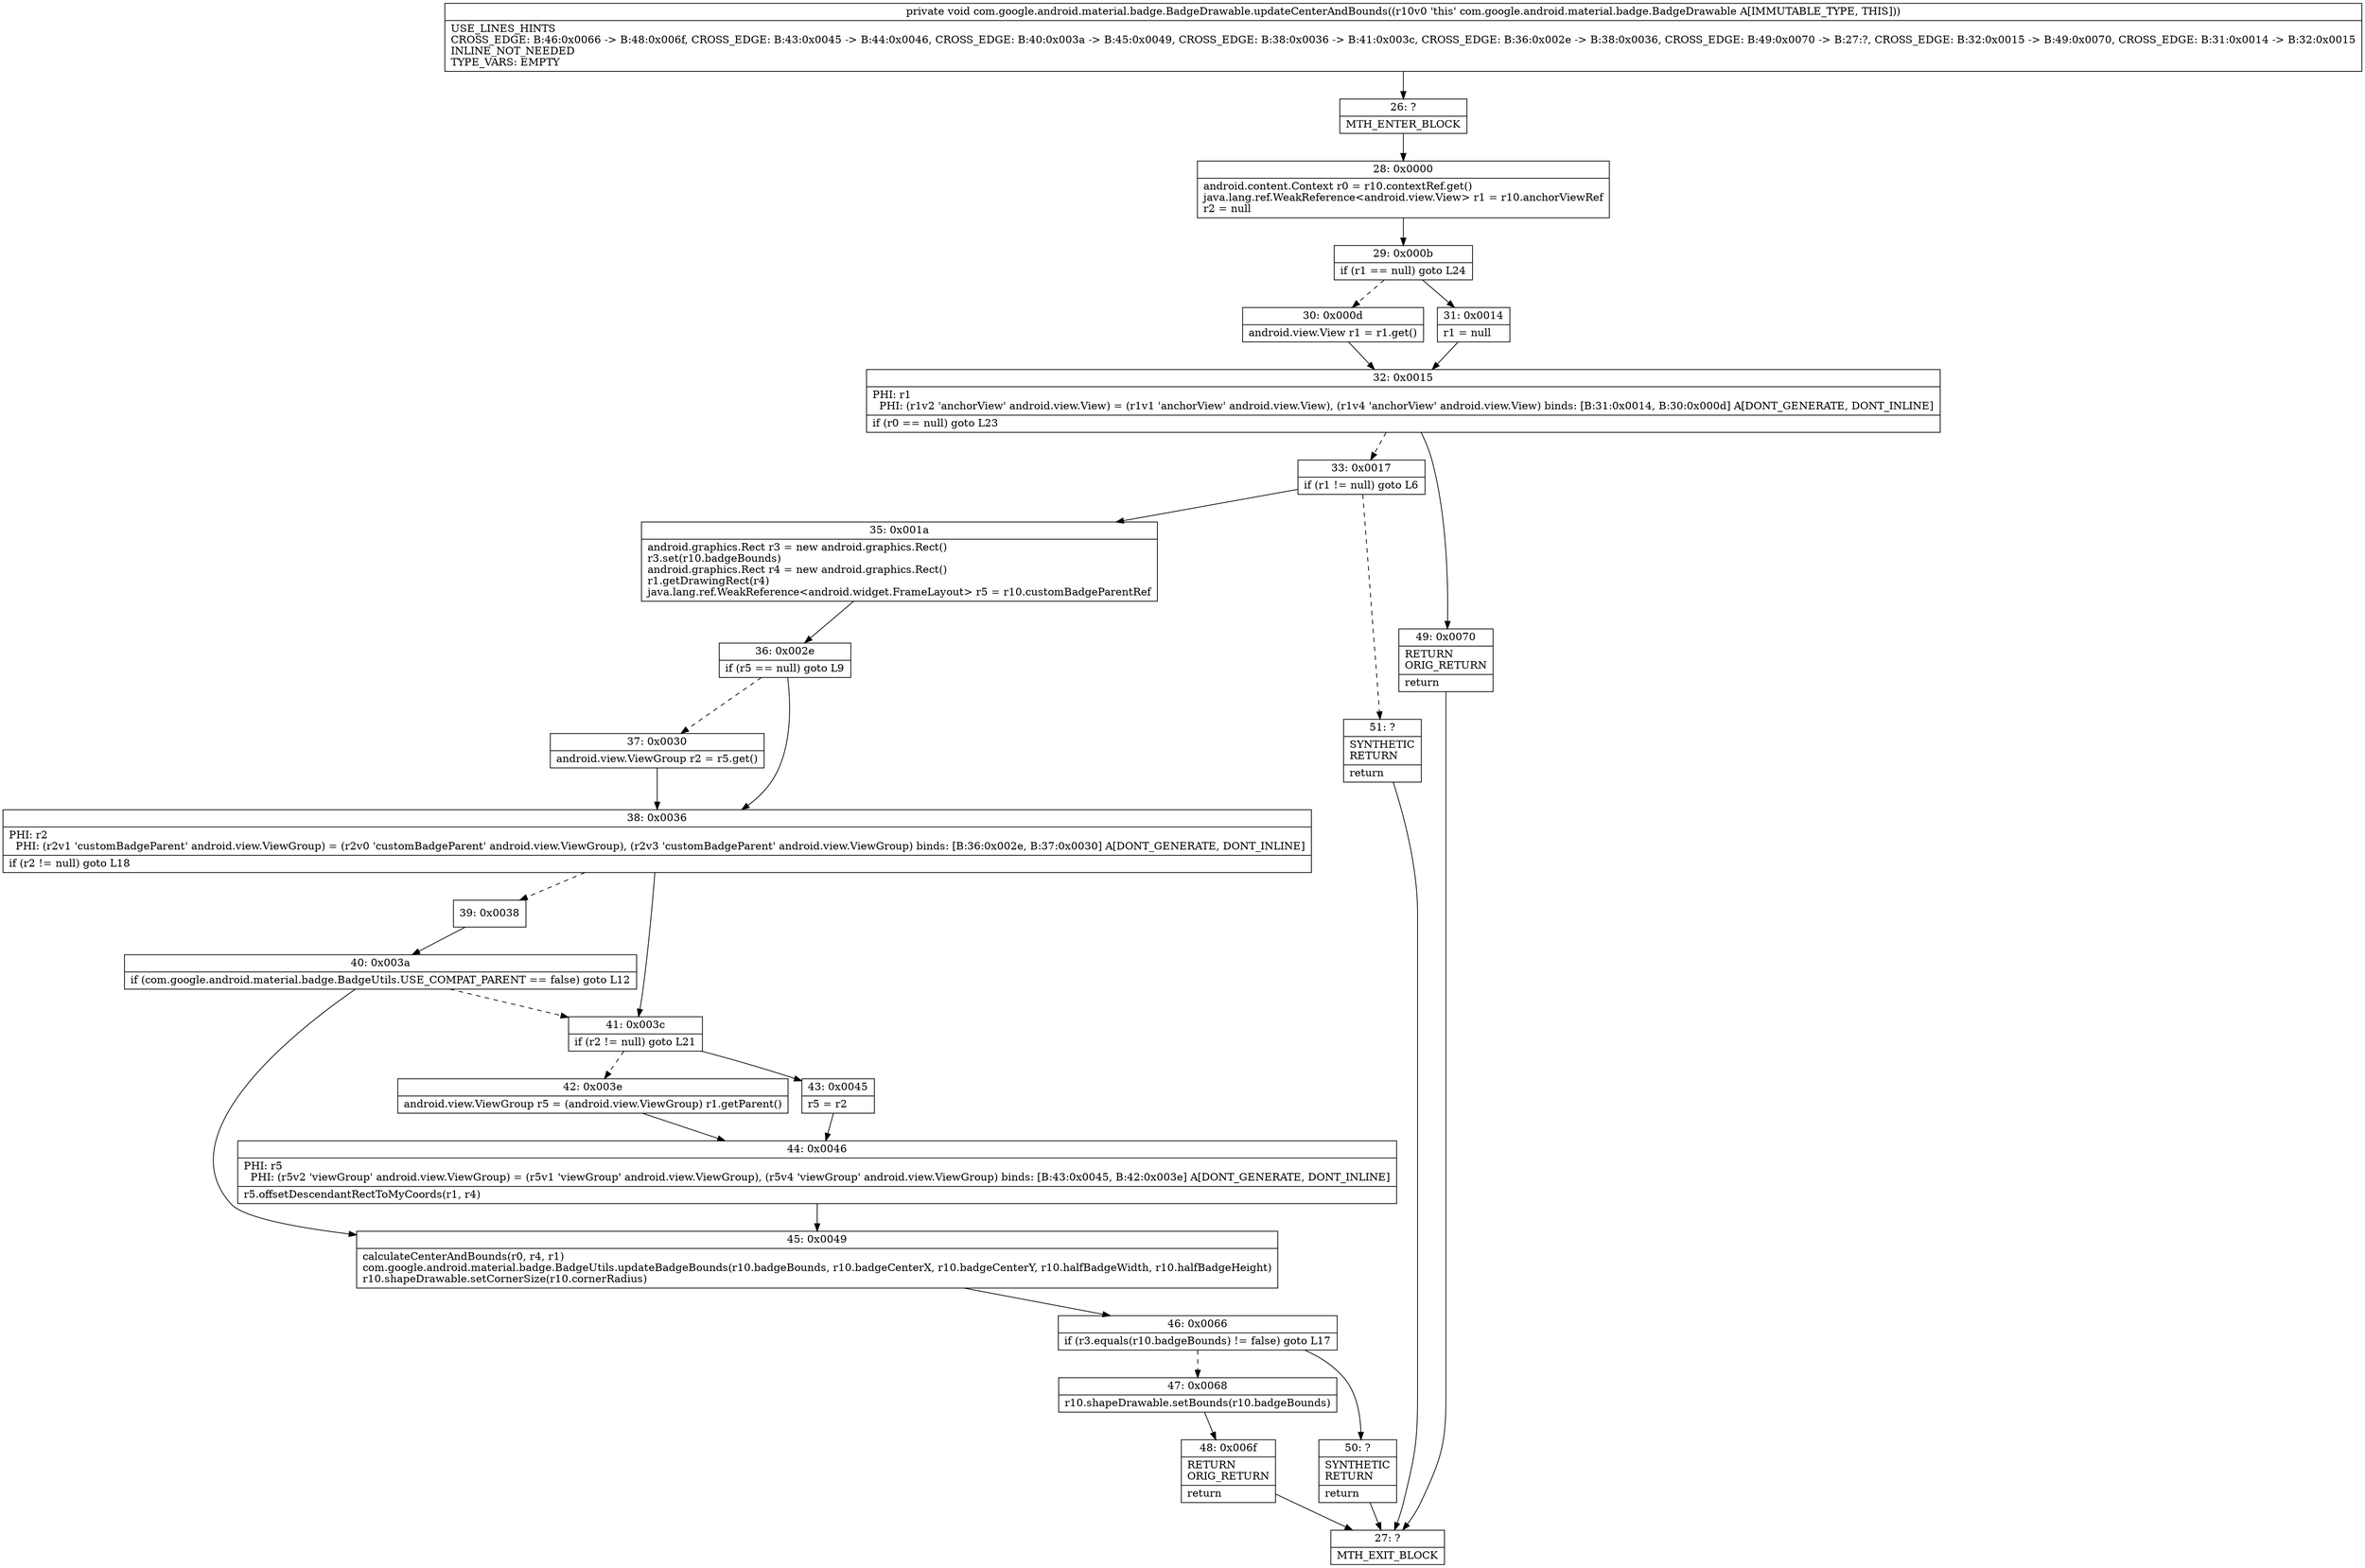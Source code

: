 digraph "CFG forcom.google.android.material.badge.BadgeDrawable.updateCenterAndBounds()V" {
Node_26 [shape=record,label="{26\:\ ?|MTH_ENTER_BLOCK\l}"];
Node_28 [shape=record,label="{28\:\ 0x0000|android.content.Context r0 = r10.contextRef.get()\ljava.lang.ref.WeakReference\<android.view.View\> r1 = r10.anchorViewRef\lr2 = null\l}"];
Node_29 [shape=record,label="{29\:\ 0x000b|if (r1 == null) goto L24\l}"];
Node_30 [shape=record,label="{30\:\ 0x000d|android.view.View r1 = r1.get()\l}"];
Node_32 [shape=record,label="{32\:\ 0x0015|PHI: r1 \l  PHI: (r1v2 'anchorView' android.view.View) = (r1v1 'anchorView' android.view.View), (r1v4 'anchorView' android.view.View) binds: [B:31:0x0014, B:30:0x000d] A[DONT_GENERATE, DONT_INLINE]\l|if (r0 == null) goto L23\l}"];
Node_33 [shape=record,label="{33\:\ 0x0017|if (r1 != null) goto L6\l}"];
Node_35 [shape=record,label="{35\:\ 0x001a|android.graphics.Rect r3 = new android.graphics.Rect()\lr3.set(r10.badgeBounds)\landroid.graphics.Rect r4 = new android.graphics.Rect()\lr1.getDrawingRect(r4)\ljava.lang.ref.WeakReference\<android.widget.FrameLayout\> r5 = r10.customBadgeParentRef\l}"];
Node_36 [shape=record,label="{36\:\ 0x002e|if (r5 == null) goto L9\l}"];
Node_37 [shape=record,label="{37\:\ 0x0030|android.view.ViewGroup r2 = r5.get()\l}"];
Node_38 [shape=record,label="{38\:\ 0x0036|PHI: r2 \l  PHI: (r2v1 'customBadgeParent' android.view.ViewGroup) = (r2v0 'customBadgeParent' android.view.ViewGroup), (r2v3 'customBadgeParent' android.view.ViewGroup) binds: [B:36:0x002e, B:37:0x0030] A[DONT_GENERATE, DONT_INLINE]\l|if (r2 != null) goto L18\l}"];
Node_39 [shape=record,label="{39\:\ 0x0038}"];
Node_40 [shape=record,label="{40\:\ 0x003a|if (com.google.android.material.badge.BadgeUtils.USE_COMPAT_PARENT == false) goto L12\l}"];
Node_45 [shape=record,label="{45\:\ 0x0049|calculateCenterAndBounds(r0, r4, r1)\lcom.google.android.material.badge.BadgeUtils.updateBadgeBounds(r10.badgeBounds, r10.badgeCenterX, r10.badgeCenterY, r10.halfBadgeWidth, r10.halfBadgeHeight)\lr10.shapeDrawable.setCornerSize(r10.cornerRadius)\l}"];
Node_46 [shape=record,label="{46\:\ 0x0066|if (r3.equals(r10.badgeBounds) != false) goto L17\l}"];
Node_47 [shape=record,label="{47\:\ 0x0068|r10.shapeDrawable.setBounds(r10.badgeBounds)\l}"];
Node_48 [shape=record,label="{48\:\ 0x006f|RETURN\lORIG_RETURN\l|return\l}"];
Node_27 [shape=record,label="{27\:\ ?|MTH_EXIT_BLOCK\l}"];
Node_50 [shape=record,label="{50\:\ ?|SYNTHETIC\lRETURN\l|return\l}"];
Node_41 [shape=record,label="{41\:\ 0x003c|if (r2 != null) goto L21\l}"];
Node_42 [shape=record,label="{42\:\ 0x003e|android.view.ViewGroup r5 = (android.view.ViewGroup) r1.getParent()\l}"];
Node_44 [shape=record,label="{44\:\ 0x0046|PHI: r5 \l  PHI: (r5v2 'viewGroup' android.view.ViewGroup) = (r5v1 'viewGroup' android.view.ViewGroup), (r5v4 'viewGroup' android.view.ViewGroup) binds: [B:43:0x0045, B:42:0x003e] A[DONT_GENERATE, DONT_INLINE]\l|r5.offsetDescendantRectToMyCoords(r1, r4)\l}"];
Node_43 [shape=record,label="{43\:\ 0x0045|r5 = r2\l}"];
Node_51 [shape=record,label="{51\:\ ?|SYNTHETIC\lRETURN\l|return\l}"];
Node_49 [shape=record,label="{49\:\ 0x0070|RETURN\lORIG_RETURN\l|return\l}"];
Node_31 [shape=record,label="{31\:\ 0x0014|r1 = null\l}"];
MethodNode[shape=record,label="{private void com.google.android.material.badge.BadgeDrawable.updateCenterAndBounds((r10v0 'this' com.google.android.material.badge.BadgeDrawable A[IMMUTABLE_TYPE, THIS]))  | USE_LINES_HINTS\lCROSS_EDGE: B:46:0x0066 \-\> B:48:0x006f, CROSS_EDGE: B:43:0x0045 \-\> B:44:0x0046, CROSS_EDGE: B:40:0x003a \-\> B:45:0x0049, CROSS_EDGE: B:38:0x0036 \-\> B:41:0x003c, CROSS_EDGE: B:36:0x002e \-\> B:38:0x0036, CROSS_EDGE: B:49:0x0070 \-\> B:27:?, CROSS_EDGE: B:32:0x0015 \-\> B:49:0x0070, CROSS_EDGE: B:31:0x0014 \-\> B:32:0x0015\lINLINE_NOT_NEEDED\lTYPE_VARS: EMPTY\l}"];
MethodNode -> Node_26;Node_26 -> Node_28;
Node_28 -> Node_29;
Node_29 -> Node_30[style=dashed];
Node_29 -> Node_31;
Node_30 -> Node_32;
Node_32 -> Node_33[style=dashed];
Node_32 -> Node_49;
Node_33 -> Node_35;
Node_33 -> Node_51[style=dashed];
Node_35 -> Node_36;
Node_36 -> Node_37[style=dashed];
Node_36 -> Node_38;
Node_37 -> Node_38;
Node_38 -> Node_39[style=dashed];
Node_38 -> Node_41;
Node_39 -> Node_40;
Node_40 -> Node_41[style=dashed];
Node_40 -> Node_45;
Node_45 -> Node_46;
Node_46 -> Node_47[style=dashed];
Node_46 -> Node_50;
Node_47 -> Node_48;
Node_48 -> Node_27;
Node_50 -> Node_27;
Node_41 -> Node_42[style=dashed];
Node_41 -> Node_43;
Node_42 -> Node_44;
Node_44 -> Node_45;
Node_43 -> Node_44;
Node_51 -> Node_27;
Node_49 -> Node_27;
Node_31 -> Node_32;
}

